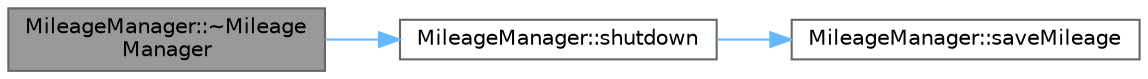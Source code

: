 digraph "MileageManager::~MileageManager"
{
 // LATEX_PDF_SIZE
  bgcolor="transparent";
  edge [fontname=Helvetica,fontsize=10,labelfontname=Helvetica,labelfontsize=10];
  node [fontname=Helvetica,fontsize=10,shape=box,height=0.2,width=0.4];
  rankdir="LR";
  Node1 [id="Node000001",label="MileageManager::~Mileage\lManager",height=0.2,width=0.4,color="gray40", fillcolor="grey60", style="filled", fontcolor="black",tooltip="Destructs the MileageManager object."];
  Node1 -> Node2 [id="edge1_Node000001_Node000002",color="steelblue1",style="solid",tooltip=" "];
  Node2 [id="Node000002",label="MileageManager::shutdown",height=0.2,width=0.4,color="grey40", fillcolor="white", style="filled",URL="$classMileageManager.html#ad56194c997ffbdd3692adb68c65a2d2e",tooltip="Shuts down the MileageManager object."];
  Node2 -> Node3 [id="edge2_Node000002_Node000003",color="steelblue1",style="solid",tooltip=" "];
  Node3 [id="Node000003",label="MileageManager::saveMileage",height=0.2,width=0.4,color="grey40", fillcolor="white", style="filled",URL="$classMileageManager.html#ad76e7b2285ef73cfb95854857cbfa18e",tooltip="Saves the mileage to the file."];
}
